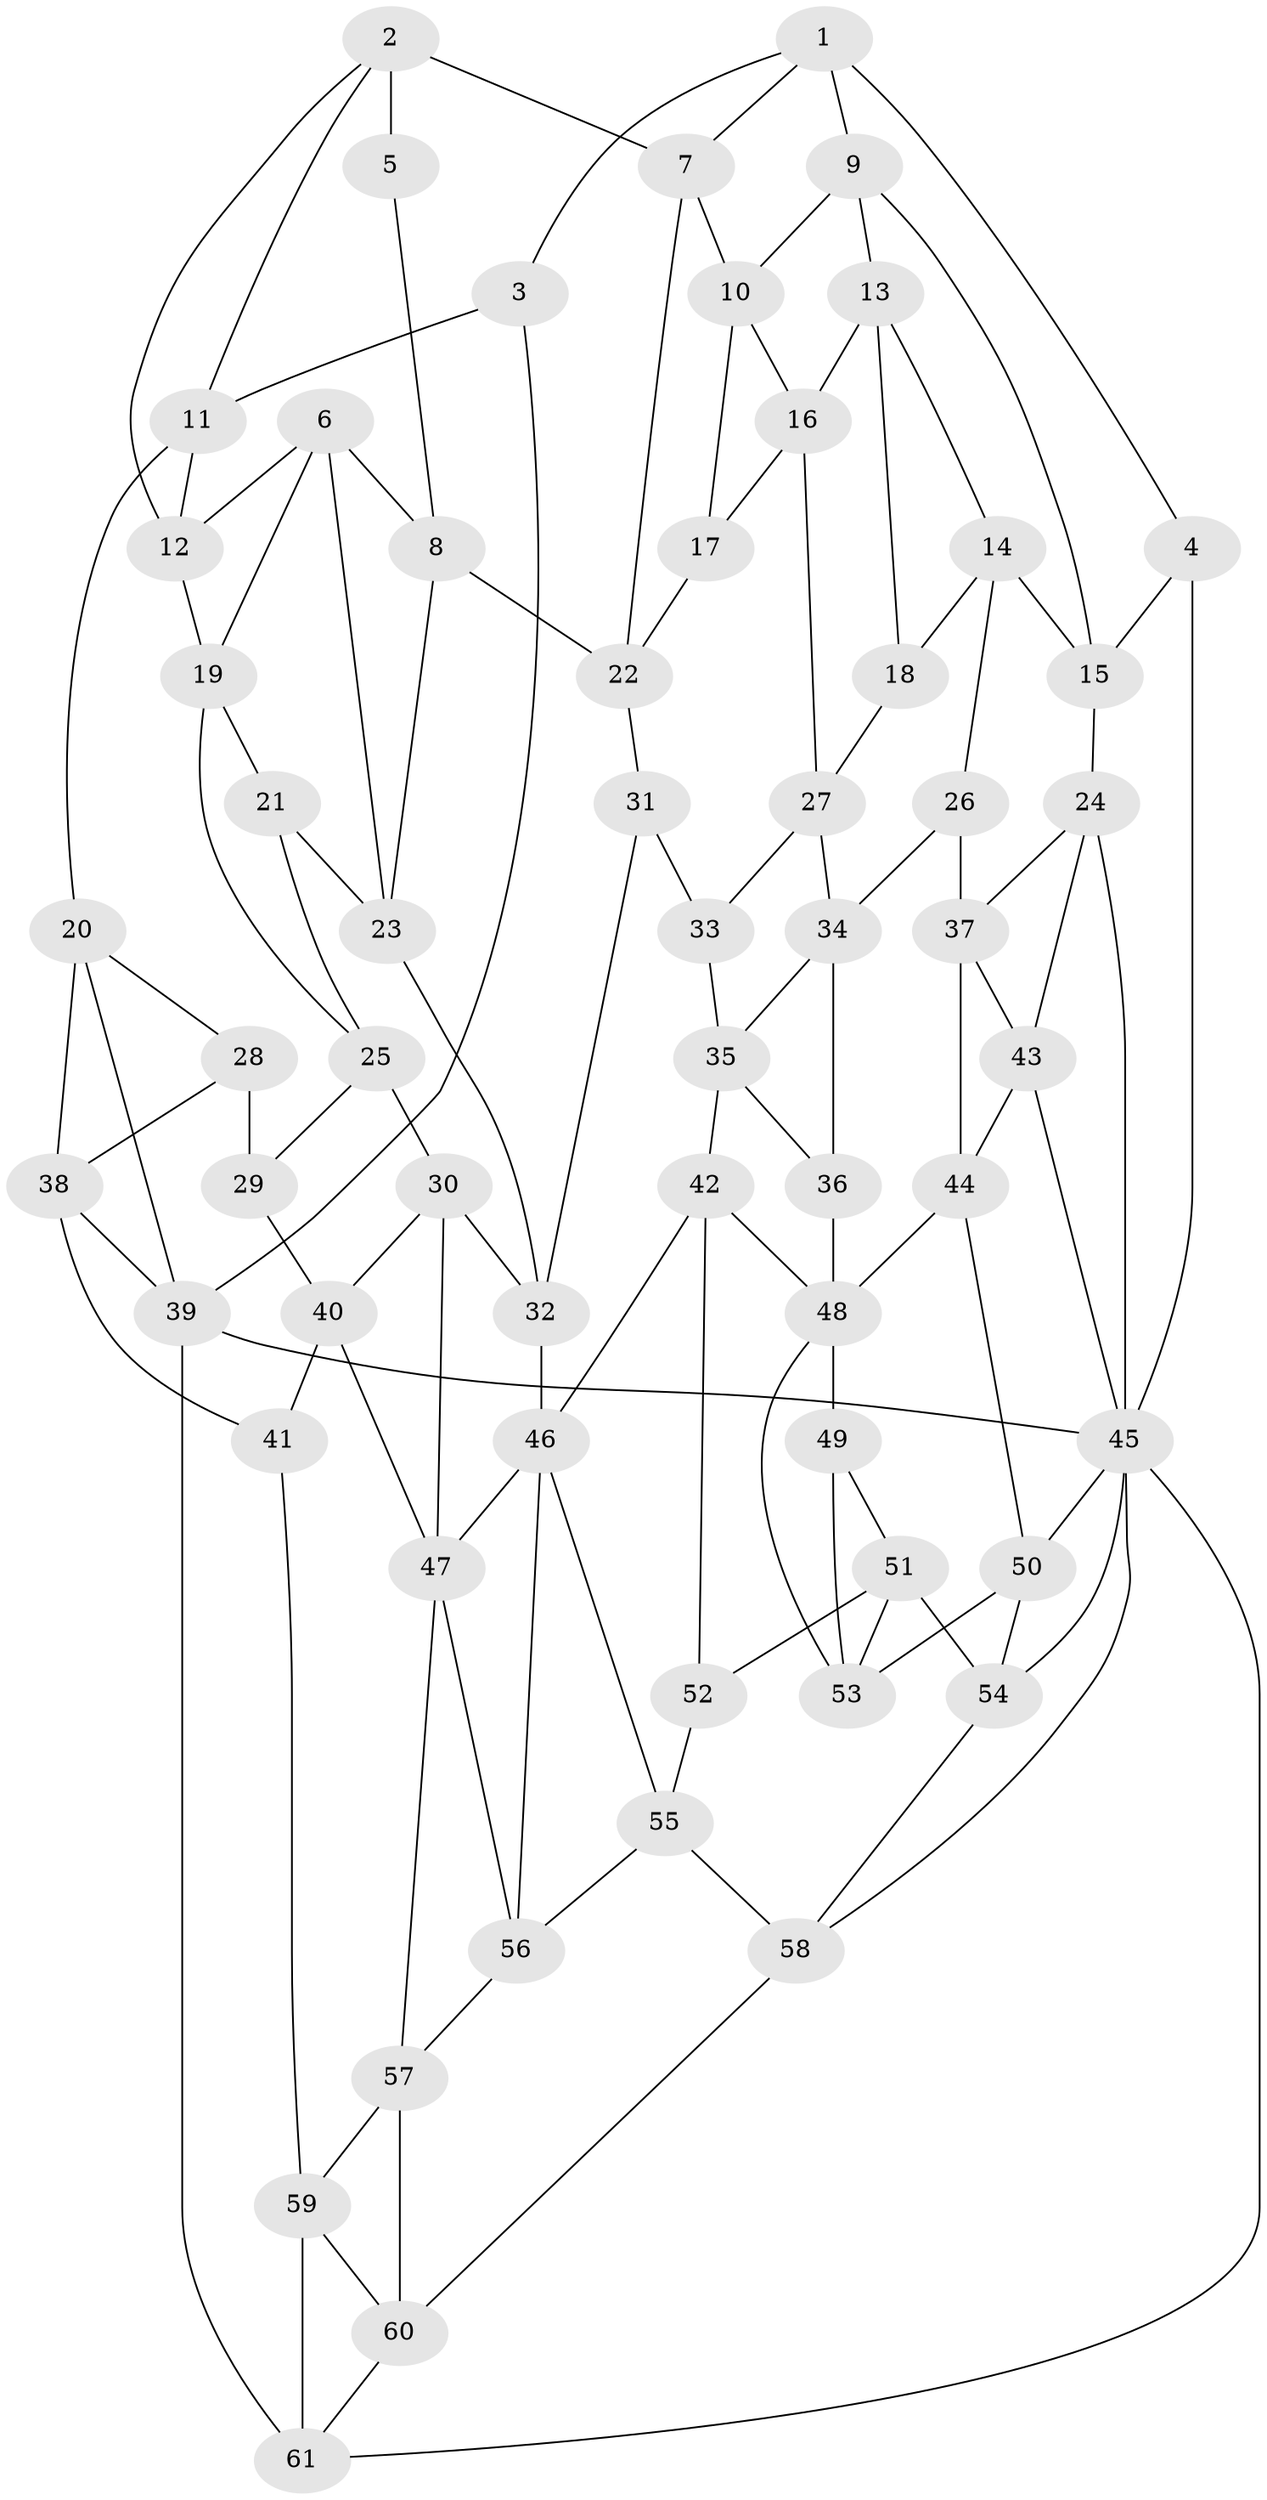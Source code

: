 // original degree distribution, {3: 0.01652892561983471, 5: 0.5289256198347108, 6: 0.21487603305785125, 4: 0.2396694214876033}
// Generated by graph-tools (version 1.1) at 2025/27/03/09/25 03:27:08]
// undirected, 61 vertices, 118 edges
graph export_dot {
graph [start="1"]
  node [color=gray90,style=filled];
  1;
  2;
  3;
  4;
  5;
  6;
  7;
  8;
  9;
  10;
  11;
  12;
  13;
  14;
  15;
  16;
  17;
  18;
  19;
  20;
  21;
  22;
  23;
  24;
  25;
  26;
  27;
  28;
  29;
  30;
  31;
  32;
  33;
  34;
  35;
  36;
  37;
  38;
  39;
  40;
  41;
  42;
  43;
  44;
  45;
  46;
  47;
  48;
  49;
  50;
  51;
  52;
  53;
  54;
  55;
  56;
  57;
  58;
  59;
  60;
  61;
  1 -- 3 [weight=1.0];
  1 -- 4 [weight=1.0];
  1 -- 7 [weight=1.0];
  1 -- 9 [weight=1.0];
  2 -- 5 [weight=2.0];
  2 -- 7 [weight=1.0];
  2 -- 11 [weight=1.0];
  2 -- 12 [weight=1.0];
  3 -- 11 [weight=1.0];
  3 -- 39 [weight=1.0];
  4 -- 15 [weight=1.0];
  4 -- 45 [weight=1.0];
  5 -- 8 [weight=1.0];
  6 -- 8 [weight=1.0];
  6 -- 12 [weight=1.0];
  6 -- 19 [weight=1.0];
  6 -- 23 [weight=1.0];
  7 -- 10 [weight=1.0];
  7 -- 22 [weight=1.0];
  8 -- 22 [weight=1.0];
  8 -- 23 [weight=1.0];
  9 -- 10 [weight=1.0];
  9 -- 13 [weight=1.0];
  9 -- 15 [weight=1.0];
  10 -- 16 [weight=1.0];
  10 -- 17 [weight=1.0];
  11 -- 12 [weight=1.0];
  11 -- 20 [weight=1.0];
  12 -- 19 [weight=1.0];
  13 -- 14 [weight=1.0];
  13 -- 16 [weight=1.0];
  13 -- 18 [weight=1.0];
  14 -- 15 [weight=1.0];
  14 -- 18 [weight=1.0];
  14 -- 26 [weight=1.0];
  15 -- 24 [weight=1.0];
  16 -- 17 [weight=1.0];
  16 -- 27 [weight=1.0];
  17 -- 22 [weight=1.0];
  18 -- 27 [weight=1.0];
  19 -- 21 [weight=1.0];
  19 -- 25 [weight=1.0];
  20 -- 28 [weight=1.0];
  20 -- 38 [weight=1.0];
  20 -- 39 [weight=1.0];
  21 -- 23 [weight=1.0];
  21 -- 25 [weight=1.0];
  22 -- 31 [weight=1.0];
  23 -- 32 [weight=1.0];
  24 -- 37 [weight=1.0];
  24 -- 43 [weight=1.0];
  24 -- 45 [weight=1.0];
  25 -- 29 [weight=1.0];
  25 -- 30 [weight=1.0];
  26 -- 34 [weight=1.0];
  26 -- 37 [weight=1.0];
  27 -- 33 [weight=1.0];
  27 -- 34 [weight=1.0];
  28 -- 29 [weight=2.0];
  28 -- 38 [weight=1.0];
  29 -- 40 [weight=1.0];
  30 -- 32 [weight=1.0];
  30 -- 40 [weight=1.0];
  30 -- 47 [weight=1.0];
  31 -- 32 [weight=1.0];
  31 -- 33 [weight=2.0];
  32 -- 46 [weight=1.0];
  33 -- 35 [weight=1.0];
  34 -- 35 [weight=1.0];
  34 -- 36 [weight=1.0];
  35 -- 36 [weight=1.0];
  35 -- 42 [weight=1.0];
  36 -- 48 [weight=1.0];
  37 -- 43 [weight=1.0];
  37 -- 44 [weight=1.0];
  38 -- 39 [weight=1.0];
  38 -- 41 [weight=1.0];
  39 -- 45 [weight=1.0];
  39 -- 61 [weight=2.0];
  40 -- 41 [weight=1.0];
  40 -- 47 [weight=1.0];
  41 -- 59 [weight=1.0];
  42 -- 46 [weight=1.0];
  42 -- 48 [weight=1.0];
  42 -- 52 [weight=1.0];
  43 -- 44 [weight=1.0];
  43 -- 45 [weight=1.0];
  44 -- 48 [weight=1.0];
  44 -- 50 [weight=1.0];
  45 -- 50 [weight=1.0];
  45 -- 54 [weight=1.0];
  45 -- 58 [weight=1.0];
  45 -- 61 [weight=1.0];
  46 -- 47 [weight=1.0];
  46 -- 55 [weight=1.0];
  46 -- 56 [weight=1.0];
  47 -- 56 [weight=1.0];
  47 -- 57 [weight=1.0];
  48 -- 49 [weight=2.0];
  48 -- 53 [weight=1.0];
  49 -- 51 [weight=1.0];
  49 -- 53 [weight=1.0];
  50 -- 53 [weight=1.0];
  50 -- 54 [weight=1.0];
  51 -- 52 [weight=1.0];
  51 -- 53 [weight=1.0];
  51 -- 54 [weight=1.0];
  52 -- 55 [weight=1.0];
  54 -- 58 [weight=1.0];
  55 -- 56 [weight=1.0];
  55 -- 58 [weight=1.0];
  56 -- 57 [weight=1.0];
  57 -- 59 [weight=1.0];
  57 -- 60 [weight=1.0];
  58 -- 60 [weight=1.0];
  59 -- 60 [weight=1.0];
  59 -- 61 [weight=1.0];
  60 -- 61 [weight=1.0];
}
